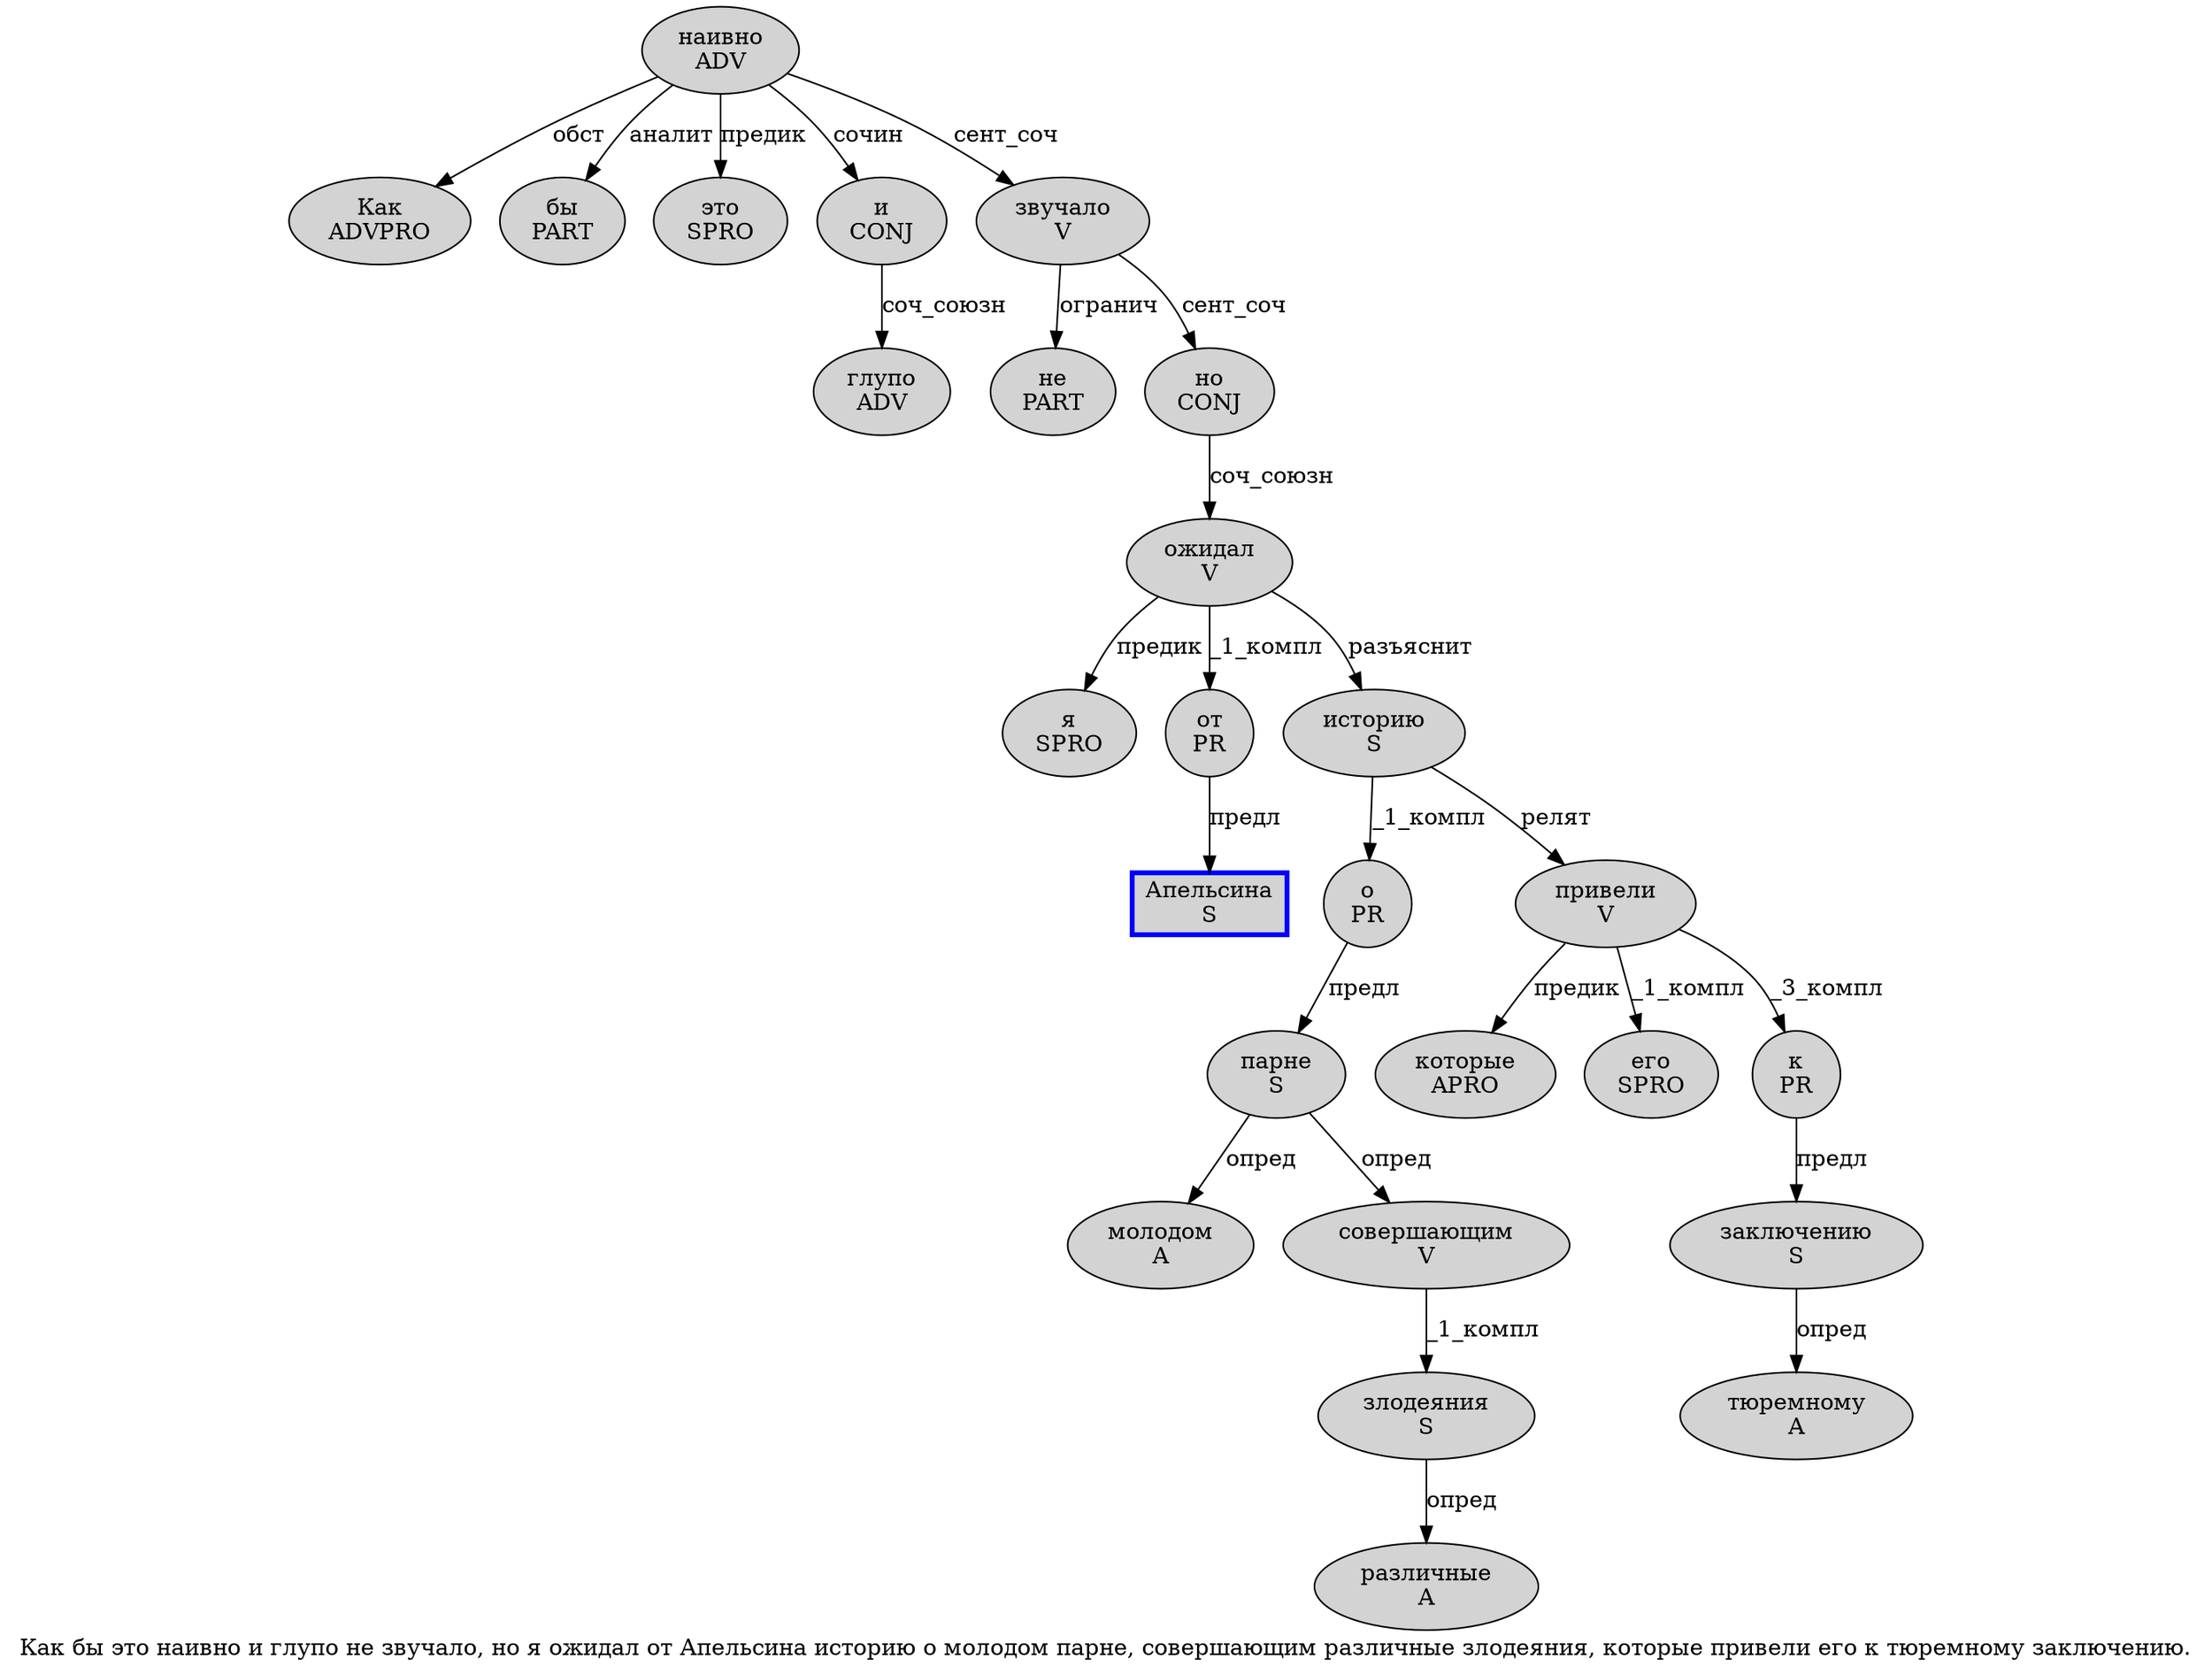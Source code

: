 digraph SENTENCE_4010 {
	graph [label="Как бы это наивно и глупо не звучало, но я ожидал от Апельсина историю о молодом парне, совершающим различные злодеяния, которые привели его к тюремному заключению."]
	node [style=filled]
		0 [label="Как
ADVPRO" color="" fillcolor=lightgray penwidth=1 shape=ellipse]
		1 [label="бы
PART" color="" fillcolor=lightgray penwidth=1 shape=ellipse]
		2 [label="это
SPRO" color="" fillcolor=lightgray penwidth=1 shape=ellipse]
		3 [label="наивно
ADV" color="" fillcolor=lightgray penwidth=1 shape=ellipse]
		4 [label="и
CONJ" color="" fillcolor=lightgray penwidth=1 shape=ellipse]
		5 [label="глупо
ADV" color="" fillcolor=lightgray penwidth=1 shape=ellipse]
		6 [label="не
PART" color="" fillcolor=lightgray penwidth=1 shape=ellipse]
		7 [label="звучало
V" color="" fillcolor=lightgray penwidth=1 shape=ellipse]
		9 [label="но
CONJ" color="" fillcolor=lightgray penwidth=1 shape=ellipse]
		10 [label="я
SPRO" color="" fillcolor=lightgray penwidth=1 shape=ellipse]
		11 [label="ожидал
V" color="" fillcolor=lightgray penwidth=1 shape=ellipse]
		12 [label="от
PR" color="" fillcolor=lightgray penwidth=1 shape=ellipse]
		13 [label="Апельсина
S" color=blue fillcolor=lightgray penwidth=3 shape=box]
		14 [label="историю
S" color="" fillcolor=lightgray penwidth=1 shape=ellipse]
		15 [label="о
PR" color="" fillcolor=lightgray penwidth=1 shape=ellipse]
		16 [label="молодом
A" color="" fillcolor=lightgray penwidth=1 shape=ellipse]
		17 [label="парне
S" color="" fillcolor=lightgray penwidth=1 shape=ellipse]
		19 [label="совершающим
V" color="" fillcolor=lightgray penwidth=1 shape=ellipse]
		20 [label="различные
A" color="" fillcolor=lightgray penwidth=1 shape=ellipse]
		21 [label="злодеяния
S" color="" fillcolor=lightgray penwidth=1 shape=ellipse]
		23 [label="которые
APRO" color="" fillcolor=lightgray penwidth=1 shape=ellipse]
		24 [label="привели
V" color="" fillcolor=lightgray penwidth=1 shape=ellipse]
		25 [label="его
SPRO" color="" fillcolor=lightgray penwidth=1 shape=ellipse]
		26 [label="к
PR" color="" fillcolor=lightgray penwidth=1 shape=ellipse]
		27 [label="тюремному
A" color="" fillcolor=lightgray penwidth=1 shape=ellipse]
		28 [label="заключению
S" color="" fillcolor=lightgray penwidth=1 shape=ellipse]
			15 -> 17 [label="предл"]
			7 -> 6 [label="огранич"]
			7 -> 9 [label="сент_соч"]
			11 -> 10 [label="предик"]
			11 -> 12 [label="_1_компл"]
			11 -> 14 [label="разъяснит"]
			24 -> 23 [label="предик"]
			24 -> 25 [label="_1_компл"]
			24 -> 26 [label="_3_компл"]
			4 -> 5 [label="соч_союзн"]
			21 -> 20 [label="опред"]
			3 -> 0 [label="обст"]
			3 -> 1 [label="аналит"]
			3 -> 2 [label="предик"]
			3 -> 4 [label="сочин"]
			3 -> 7 [label="сент_соч"]
			19 -> 21 [label="_1_компл"]
			28 -> 27 [label="опред"]
			17 -> 16 [label="опред"]
			17 -> 19 [label="опред"]
			12 -> 13 [label="предл"]
			26 -> 28 [label="предл"]
			9 -> 11 [label="соч_союзн"]
			14 -> 15 [label="_1_компл"]
			14 -> 24 [label="релят"]
}